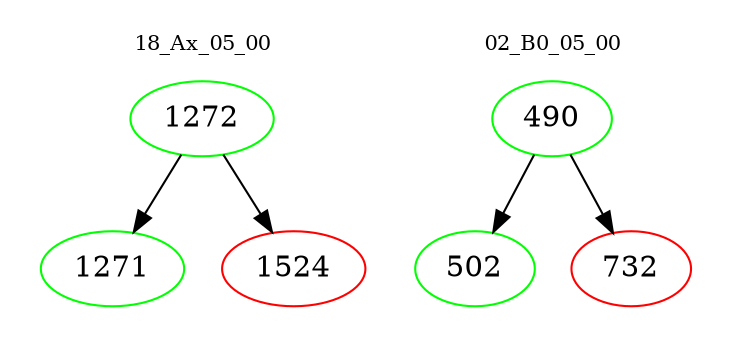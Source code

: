 digraph{
subgraph cluster_0 {
color = white
label = "18_Ax_05_00";
fontsize=10;
T0_1272 [label="1272", color="green"]
T0_1272 -> T0_1271 [color="black"]
T0_1271 [label="1271", color="green"]
T0_1272 -> T0_1524 [color="black"]
T0_1524 [label="1524", color="red"]
}
subgraph cluster_1 {
color = white
label = "02_B0_05_00";
fontsize=10;
T1_490 [label="490", color="green"]
T1_490 -> T1_502 [color="black"]
T1_502 [label="502", color="green"]
T1_490 -> T1_732 [color="black"]
T1_732 [label="732", color="red"]
}
}
